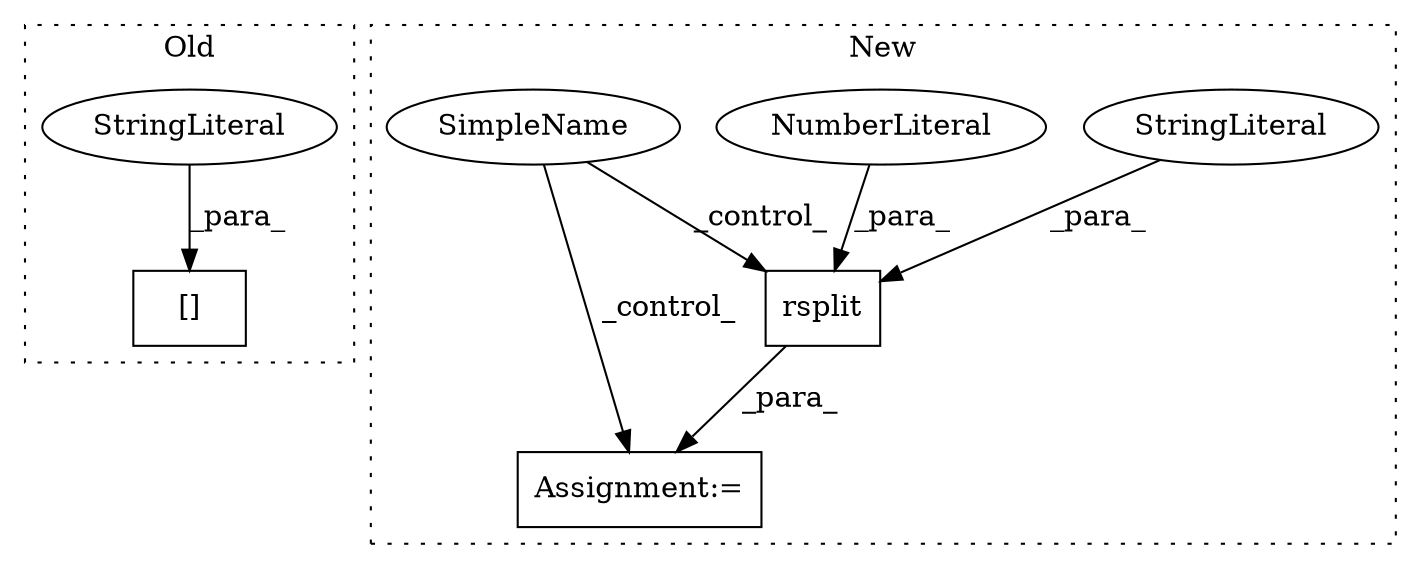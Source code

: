digraph G {
subgraph cluster0 {
1 [label="[]" a="2" s="1540,1549" l="2,1" shape="box"];
6 [label="StringLiteral" a="45" s="1542" l="7" shape="ellipse"];
label = "Old";
style="dotted";
}
subgraph cluster1 {
2 [label="rsplit" a="32" s="1555,1567" l="7,1" shape="box"];
3 [label="StringLiteral" a="45" s="1562" l="3" shape="ellipse"];
4 [label="NumberLiteral" a="34" s="1566" l="1" shape="ellipse"];
5 [label="Assignment:=" a="7" s="1541" l="2" shape="box"];
7 [label="SimpleName" a="42" s="" l="" shape="ellipse"];
label = "New";
style="dotted";
}
2 -> 5 [label="_para_"];
3 -> 2 [label="_para_"];
4 -> 2 [label="_para_"];
6 -> 1 [label="_para_"];
7 -> 5 [label="_control_"];
7 -> 2 [label="_control_"];
}